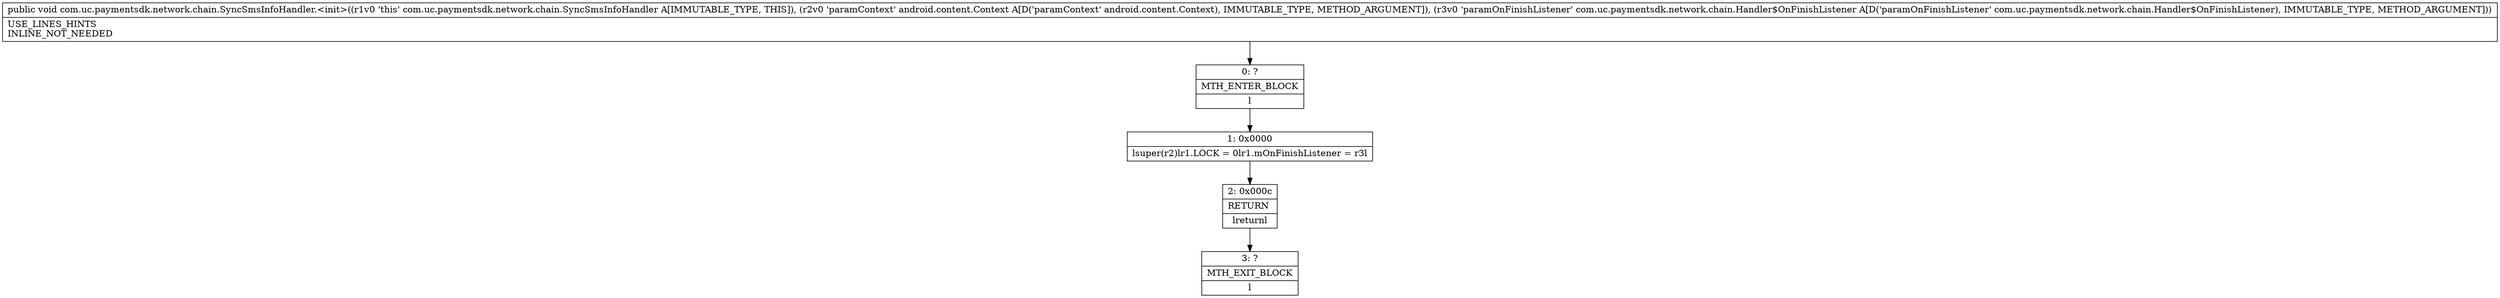 digraph "CFG forcom.uc.paymentsdk.network.chain.SyncSmsInfoHandler.\<init\>(Landroid\/content\/Context;Lcom\/uc\/paymentsdk\/network\/chain\/Handler$OnFinishListener;)V" {
Node_0 [shape=record,label="{0\:\ ?|MTH_ENTER_BLOCK\l|l}"];
Node_1 [shape=record,label="{1\:\ 0x0000|lsuper(r2)lr1.LOCK = 0lr1.mOnFinishListener = r3l}"];
Node_2 [shape=record,label="{2\:\ 0x000c|RETURN\l|lreturnl}"];
Node_3 [shape=record,label="{3\:\ ?|MTH_EXIT_BLOCK\l|l}"];
MethodNode[shape=record,label="{public void com.uc.paymentsdk.network.chain.SyncSmsInfoHandler.\<init\>((r1v0 'this' com.uc.paymentsdk.network.chain.SyncSmsInfoHandler A[IMMUTABLE_TYPE, THIS]), (r2v0 'paramContext' android.content.Context A[D('paramContext' android.content.Context), IMMUTABLE_TYPE, METHOD_ARGUMENT]), (r3v0 'paramOnFinishListener' com.uc.paymentsdk.network.chain.Handler$OnFinishListener A[D('paramOnFinishListener' com.uc.paymentsdk.network.chain.Handler$OnFinishListener), IMMUTABLE_TYPE, METHOD_ARGUMENT]))  | USE_LINES_HINTS\lINLINE_NOT_NEEDED\l}"];
MethodNode -> Node_0;
Node_0 -> Node_1;
Node_1 -> Node_2;
Node_2 -> Node_3;
}

